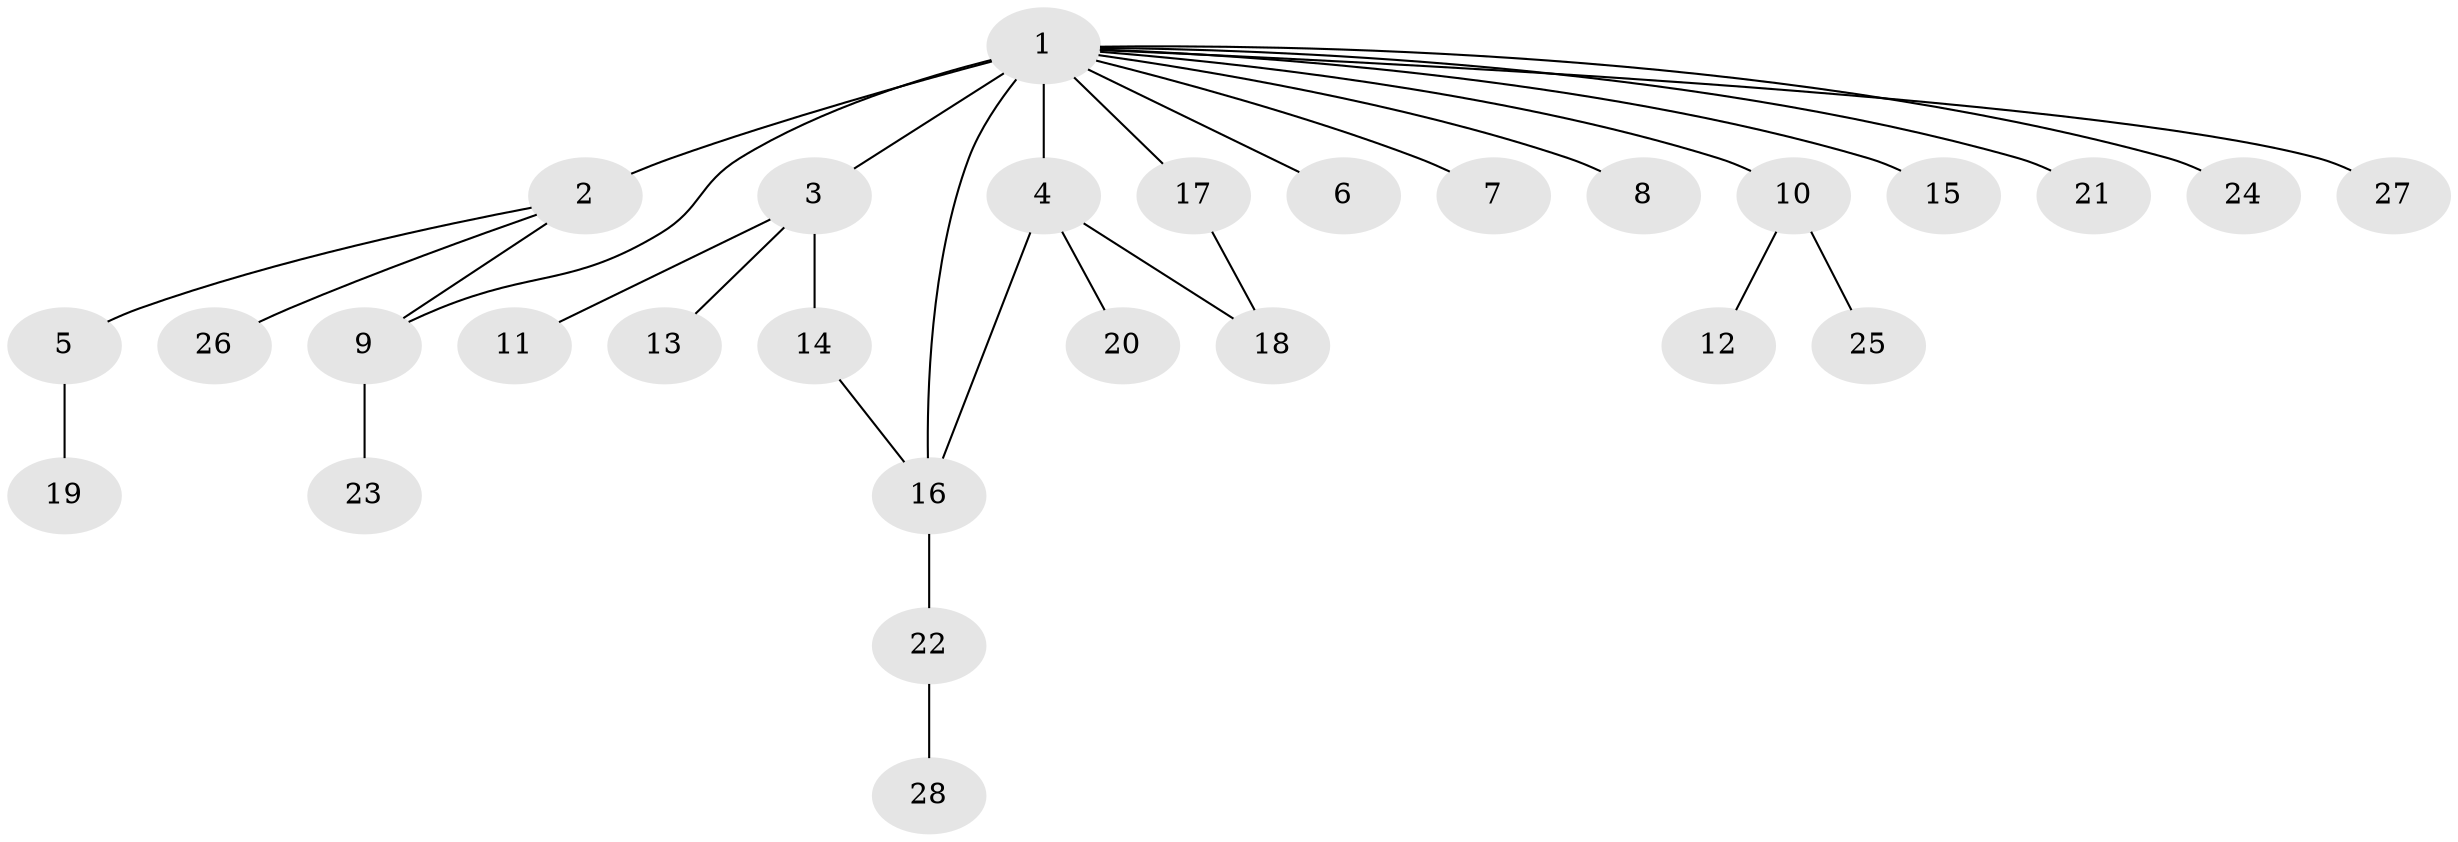 // original degree distribution, {17: 0.01818181818181818, 6: 0.03636363636363636, 4: 0.07272727272727272, 2: 0.2, 8: 0.01818181818181818, 28: 0.01818181818181818, 3: 0.12727272727272726, 1: 0.4727272727272727, 5: 0.03636363636363636}
// Generated by graph-tools (version 1.1) at 2025/50/03/04/25 22:50:21]
// undirected, 28 vertices, 31 edges
graph export_dot {
  node [color=gray90,style=filled];
  1;
  2;
  3;
  4;
  5;
  6;
  7;
  8;
  9;
  10;
  11;
  12;
  13;
  14;
  15;
  16;
  17;
  18;
  19;
  20;
  21;
  22;
  23;
  24;
  25;
  26;
  27;
  28;
  1 -- 2 [weight=4.0];
  1 -- 3 [weight=1.0];
  1 -- 4 [weight=4.0];
  1 -- 6 [weight=1.0];
  1 -- 7 [weight=1.0];
  1 -- 8 [weight=1.0];
  1 -- 9 [weight=2.0];
  1 -- 10 [weight=1.0];
  1 -- 15 [weight=1.0];
  1 -- 16 [weight=2.0];
  1 -- 17 [weight=1.0];
  1 -- 21 [weight=2.0];
  1 -- 24 [weight=1.0];
  1 -- 27 [weight=1.0];
  2 -- 5 [weight=1.0];
  2 -- 9 [weight=1.0];
  2 -- 26 [weight=1.0];
  3 -- 11 [weight=1.0];
  3 -- 13 [weight=1.0];
  3 -- 14 [weight=1.0];
  4 -- 16 [weight=2.0];
  4 -- 18 [weight=1.0];
  4 -- 20 [weight=1.0];
  5 -- 19 [weight=1.0];
  9 -- 23 [weight=1.0];
  10 -- 12 [weight=1.0];
  10 -- 25 [weight=1.0];
  14 -- 16 [weight=1.0];
  16 -- 22 [weight=2.0];
  17 -- 18 [weight=1.0];
  22 -- 28 [weight=1.0];
}

